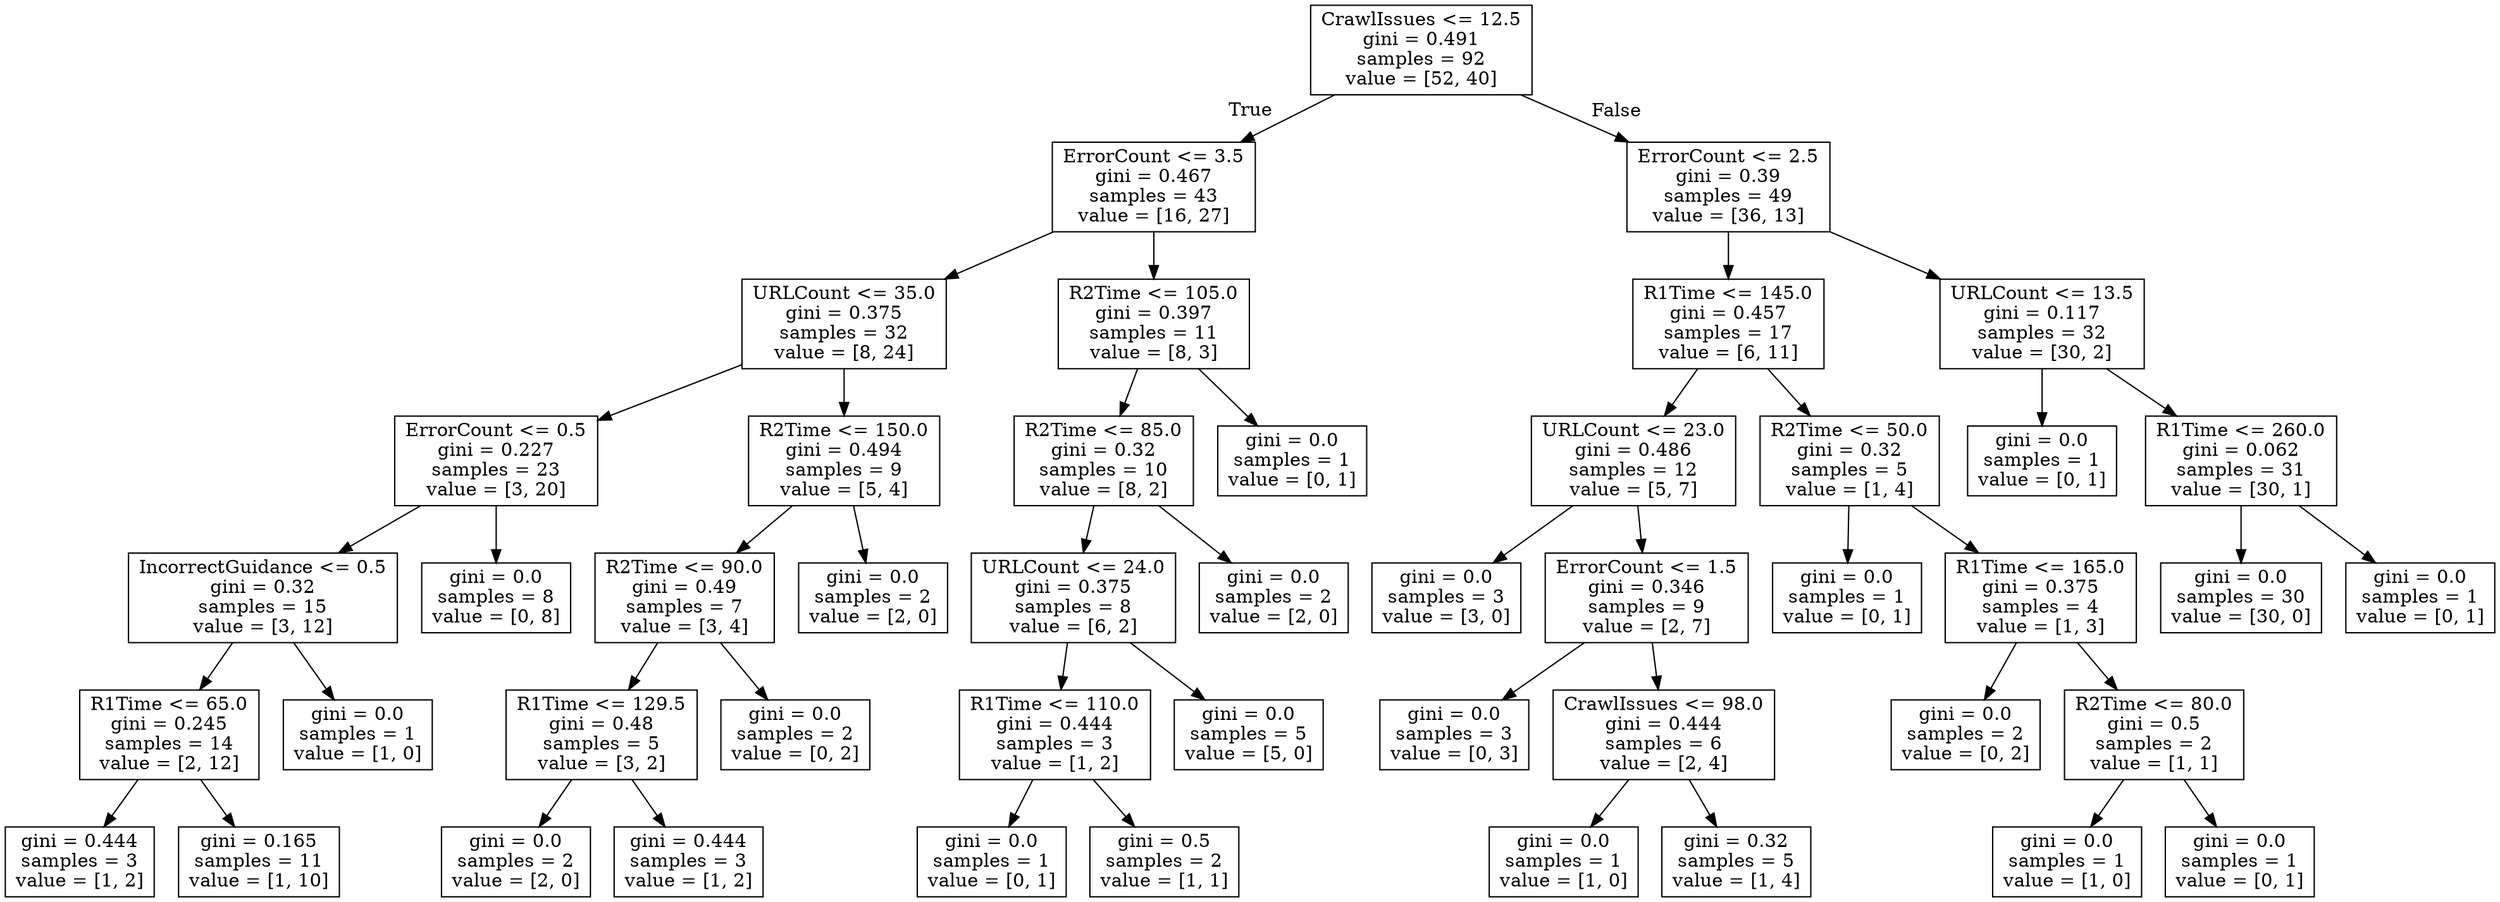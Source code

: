 digraph Tree {
node [shape=box] ;
0 [label="CrawlIssues <= 12.5\ngini = 0.491\nsamples = 92\nvalue = [52, 40]"] ;
1 [label="ErrorCount <= 3.5\ngini = 0.467\nsamples = 43\nvalue = [16, 27]"] ;
0 -> 1 [labeldistance=2.5, labelangle=45, headlabel="True"] ;
2 [label="URLCount <= 35.0\ngini = 0.375\nsamples = 32\nvalue = [8, 24]"] ;
1 -> 2 ;
3 [label="ErrorCount <= 0.5\ngini = 0.227\nsamples = 23\nvalue = [3, 20]"] ;
2 -> 3 ;
4 [label="IncorrectGuidance <= 0.5\ngini = 0.32\nsamples = 15\nvalue = [3, 12]"] ;
3 -> 4 ;
5 [label="R1Time <= 65.0\ngini = 0.245\nsamples = 14\nvalue = [2, 12]"] ;
4 -> 5 ;
6 [label="gini = 0.444\nsamples = 3\nvalue = [1, 2]"] ;
5 -> 6 ;
7 [label="gini = 0.165\nsamples = 11\nvalue = [1, 10]"] ;
5 -> 7 ;
8 [label="gini = 0.0\nsamples = 1\nvalue = [1, 0]"] ;
4 -> 8 ;
9 [label="gini = 0.0\nsamples = 8\nvalue = [0, 8]"] ;
3 -> 9 ;
10 [label="R2Time <= 150.0\ngini = 0.494\nsamples = 9\nvalue = [5, 4]"] ;
2 -> 10 ;
11 [label="R2Time <= 90.0\ngini = 0.49\nsamples = 7\nvalue = [3, 4]"] ;
10 -> 11 ;
12 [label="R1Time <= 129.5\ngini = 0.48\nsamples = 5\nvalue = [3, 2]"] ;
11 -> 12 ;
13 [label="gini = 0.0\nsamples = 2\nvalue = [2, 0]"] ;
12 -> 13 ;
14 [label="gini = 0.444\nsamples = 3\nvalue = [1, 2]"] ;
12 -> 14 ;
15 [label="gini = 0.0\nsamples = 2\nvalue = [0, 2]"] ;
11 -> 15 ;
16 [label="gini = 0.0\nsamples = 2\nvalue = [2, 0]"] ;
10 -> 16 ;
17 [label="R2Time <= 105.0\ngini = 0.397\nsamples = 11\nvalue = [8, 3]"] ;
1 -> 17 ;
18 [label="R2Time <= 85.0\ngini = 0.32\nsamples = 10\nvalue = [8, 2]"] ;
17 -> 18 ;
19 [label="URLCount <= 24.0\ngini = 0.375\nsamples = 8\nvalue = [6, 2]"] ;
18 -> 19 ;
20 [label="R1Time <= 110.0\ngini = 0.444\nsamples = 3\nvalue = [1, 2]"] ;
19 -> 20 ;
21 [label="gini = 0.0\nsamples = 1\nvalue = [0, 1]"] ;
20 -> 21 ;
22 [label="gini = 0.5\nsamples = 2\nvalue = [1, 1]"] ;
20 -> 22 ;
23 [label="gini = 0.0\nsamples = 5\nvalue = [5, 0]"] ;
19 -> 23 ;
24 [label="gini = 0.0\nsamples = 2\nvalue = [2, 0]"] ;
18 -> 24 ;
25 [label="gini = 0.0\nsamples = 1\nvalue = [0, 1]"] ;
17 -> 25 ;
26 [label="ErrorCount <= 2.5\ngini = 0.39\nsamples = 49\nvalue = [36, 13]"] ;
0 -> 26 [labeldistance=2.5, labelangle=-45, headlabel="False"] ;
27 [label="R1Time <= 145.0\ngini = 0.457\nsamples = 17\nvalue = [6, 11]"] ;
26 -> 27 ;
28 [label="URLCount <= 23.0\ngini = 0.486\nsamples = 12\nvalue = [5, 7]"] ;
27 -> 28 ;
29 [label="gini = 0.0\nsamples = 3\nvalue = [3, 0]"] ;
28 -> 29 ;
30 [label="ErrorCount <= 1.5\ngini = 0.346\nsamples = 9\nvalue = [2, 7]"] ;
28 -> 30 ;
31 [label="gini = 0.0\nsamples = 3\nvalue = [0, 3]"] ;
30 -> 31 ;
32 [label="CrawlIssues <= 98.0\ngini = 0.444\nsamples = 6\nvalue = [2, 4]"] ;
30 -> 32 ;
33 [label="gini = 0.0\nsamples = 1\nvalue = [1, 0]"] ;
32 -> 33 ;
34 [label="gini = 0.32\nsamples = 5\nvalue = [1, 4]"] ;
32 -> 34 ;
35 [label="R2Time <= 50.0\ngini = 0.32\nsamples = 5\nvalue = [1, 4]"] ;
27 -> 35 ;
36 [label="gini = 0.0\nsamples = 1\nvalue = [0, 1]"] ;
35 -> 36 ;
37 [label="R1Time <= 165.0\ngini = 0.375\nsamples = 4\nvalue = [1, 3]"] ;
35 -> 37 ;
38 [label="gini = 0.0\nsamples = 2\nvalue = [0, 2]"] ;
37 -> 38 ;
39 [label="R2Time <= 80.0\ngini = 0.5\nsamples = 2\nvalue = [1, 1]"] ;
37 -> 39 ;
40 [label="gini = 0.0\nsamples = 1\nvalue = [1, 0]"] ;
39 -> 40 ;
41 [label="gini = 0.0\nsamples = 1\nvalue = [0, 1]"] ;
39 -> 41 ;
42 [label="URLCount <= 13.5\ngini = 0.117\nsamples = 32\nvalue = [30, 2]"] ;
26 -> 42 ;
43 [label="gini = 0.0\nsamples = 1\nvalue = [0, 1]"] ;
42 -> 43 ;
44 [label="R1Time <= 260.0\ngini = 0.062\nsamples = 31\nvalue = [30, 1]"] ;
42 -> 44 ;
45 [label="gini = 0.0\nsamples = 30\nvalue = [30, 0]"] ;
44 -> 45 ;
46 [label="gini = 0.0\nsamples = 1\nvalue = [0, 1]"] ;
44 -> 46 ;
}